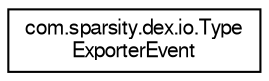 digraph "Graphical Class Hierarchy"
{
  edge [fontname="FreeSans",fontsize="10",labelfontname="FreeSans",labelfontsize="10"];
  node [fontname="FreeSans",fontsize="10",shape=record];
  rankdir="LR";
  Node1 [label="com.sparsity.dex.io.Type\lExporterEvent",height=0.2,width=0.4,color="black", fillcolor="white", style="filled",URL="$classcom_1_1sparsity_1_1dex_1_1io_1_1TypeExporterEvent.html",tooltip="Provides information about the progress of an TypeExproter instance."];
}
